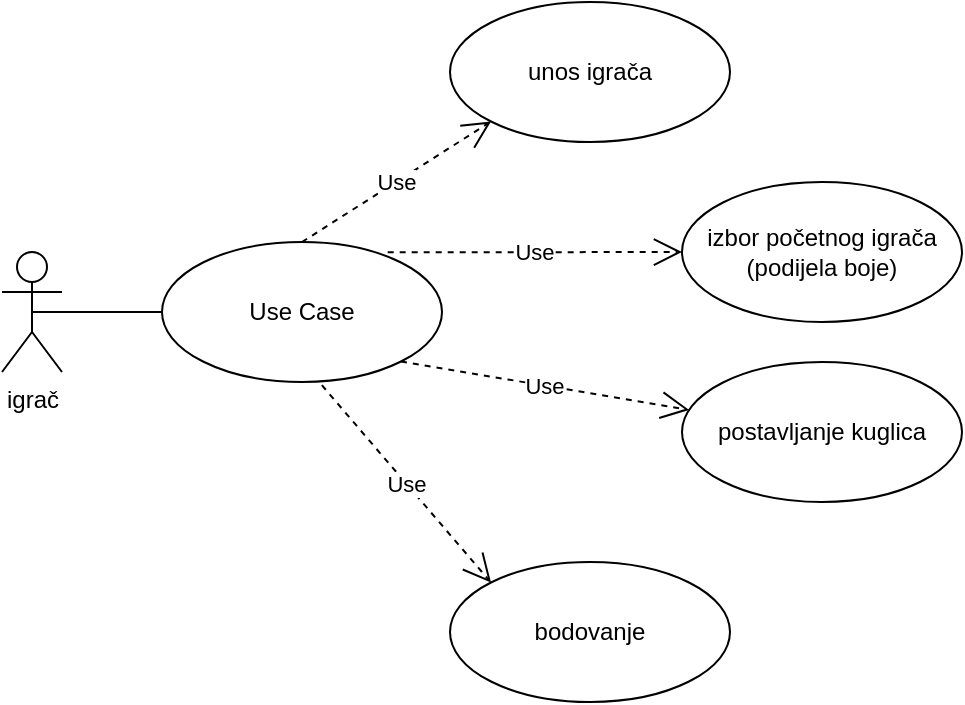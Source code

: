 <mxfile version="14.1.9" type="github" pages="3">
  <diagram id="Dv5o3WuPdHJ-4Mab7qom" name="UseCase:igranje connect 4">
    <mxGraphModel dx="1038" dy="585" grid="1" gridSize="10" guides="1" tooltips="1" connect="1" arrows="1" fold="1" page="1" pageScale="1" pageWidth="827" pageHeight="1169" math="0" shadow="0">
      <root>
        <mxCell id="0" />
        <mxCell id="1" parent="0" />
        <mxCell id="OXHmr7JrFFc4HPLkhsDo-1" value="igrač" style="shape=umlActor;verticalLabelPosition=bottom;verticalAlign=top;html=1;" vertex="1" parent="1">
          <mxGeometry x="50" y="185" width="30" height="60" as="geometry" />
        </mxCell>
        <mxCell id="OXHmr7JrFFc4HPLkhsDo-2" value="Use Case" style="ellipse;whiteSpace=wrap;html=1;" vertex="1" parent="1">
          <mxGeometry x="130" y="180" width="140" height="70" as="geometry" />
        </mxCell>
        <mxCell id="OXHmr7JrFFc4HPLkhsDo-6" value="" style="endArrow=none;html=1;entryX=0;entryY=0.5;entryDx=0;entryDy=0;exitX=0.5;exitY=0.5;exitDx=0;exitDy=0;exitPerimeter=0;" edge="1" parent="1" source="OXHmr7JrFFc4HPLkhsDo-1" target="OXHmr7JrFFc4HPLkhsDo-2">
          <mxGeometry width="50" height="50" relative="1" as="geometry">
            <mxPoint x="70" y="220" as="sourcePoint" />
            <mxPoint x="120" y="170" as="targetPoint" />
          </mxGeometry>
        </mxCell>
        <mxCell id="OXHmr7JrFFc4HPLkhsDo-7" value="unos igrača" style="ellipse;whiteSpace=wrap;html=1;" vertex="1" parent="1">
          <mxGeometry x="274" y="60" width="140" height="70" as="geometry" />
        </mxCell>
        <mxCell id="OXHmr7JrFFc4HPLkhsDo-9" value="izbor početnog igrača&lt;br&gt;(podijela boje)" style="ellipse;whiteSpace=wrap;html=1;" vertex="1" parent="1">
          <mxGeometry x="390" y="150" width="140" height="70" as="geometry" />
        </mxCell>
        <mxCell id="OXHmr7JrFFc4HPLkhsDo-10" value="postavljanje kuglica" style="ellipse;whiteSpace=wrap;html=1;" vertex="1" parent="1">
          <mxGeometry x="390" y="240" width="140" height="70" as="geometry" />
        </mxCell>
        <mxCell id="OXHmr7JrFFc4HPLkhsDo-11" value="bodovanje" style="ellipse;whiteSpace=wrap;html=1;" vertex="1" parent="1">
          <mxGeometry x="274" y="340" width="140" height="70" as="geometry" />
        </mxCell>
        <mxCell id="OXHmr7JrFFc4HPLkhsDo-17" value="Use" style="endArrow=open;endSize=12;dashed=1;html=1;exitX=0.5;exitY=0;exitDx=0;exitDy=0;entryX=0;entryY=1;entryDx=0;entryDy=0;" edge="1" parent="1" source="OXHmr7JrFFc4HPLkhsDo-2" target="OXHmr7JrFFc4HPLkhsDo-7">
          <mxGeometry width="160" relative="1" as="geometry">
            <mxPoint x="200" y="144.5" as="sourcePoint" />
            <mxPoint x="360" y="144.5" as="targetPoint" />
          </mxGeometry>
        </mxCell>
        <mxCell id="OXHmr7JrFFc4HPLkhsDo-19" value="Use" style="endArrow=open;endSize=12;dashed=1;html=1;exitX=0.806;exitY=0.074;exitDx=0;exitDy=0;exitPerimeter=0;entryX=0;entryY=0.5;entryDx=0;entryDy=0;" edge="1" parent="1" source="OXHmr7JrFFc4HPLkhsDo-2" target="OXHmr7JrFFc4HPLkhsDo-9">
          <mxGeometry width="160" relative="1" as="geometry">
            <mxPoint x="254" y="190" as="sourcePoint" />
            <mxPoint x="414" y="190" as="targetPoint" />
          </mxGeometry>
        </mxCell>
        <mxCell id="OXHmr7JrFFc4HPLkhsDo-20" value="Use" style="endArrow=open;endSize=12;dashed=1;html=1;exitX=0.571;exitY=1.023;exitDx=0;exitDy=0;exitPerimeter=0;entryX=0;entryY=0;entryDx=0;entryDy=0;" edge="1" parent="1" source="OXHmr7JrFFc4HPLkhsDo-2" target="OXHmr7JrFFc4HPLkhsDo-11">
          <mxGeometry width="160" relative="1" as="geometry">
            <mxPoint x="160" y="310" as="sourcePoint" />
            <mxPoint x="320" y="310" as="targetPoint" />
          </mxGeometry>
        </mxCell>
        <mxCell id="OXHmr7JrFFc4HPLkhsDo-21" value="Use" style="endArrow=open;endSize=12;dashed=1;html=1;exitX=1;exitY=1;exitDx=0;exitDy=0;" edge="1" parent="1" source="OXHmr7JrFFc4HPLkhsDo-2" target="OXHmr7JrFFc4HPLkhsDo-10">
          <mxGeometry width="160" relative="1" as="geometry">
            <mxPoint x="220" y="260" as="sourcePoint" />
            <mxPoint x="380" y="260" as="targetPoint" />
          </mxGeometry>
        </mxCell>
      </root>
    </mxGraphModel>
  </diagram>
  <diagram id="w79UpYeU1hFFh39leK5G" name="Activity: igranje connect 4">
    <mxGraphModel dx="1221" dy="688" grid="1" gridSize="10" guides="1" tooltips="1" connect="1" arrows="1" fold="1" page="1" pageScale="1" pageWidth="827" pageHeight="1169" math="0" shadow="0">
      <root>
        <mxCell id="wQ2KYIGQ5K3jvEPLGwNG-0" />
        <mxCell id="wQ2KYIGQ5K3jvEPLGwNG-1" parent="wQ2KYIGQ5K3jvEPLGwNG-0" />
        <mxCell id="qsF1L6x4BBJNtRPo1T-T-0" value="" style="ellipse;html=1;shape=startState;fillColor=#000000;strokeColor=#ff0000;" vertex="1" parent="wQ2KYIGQ5K3jvEPLGwNG-1">
          <mxGeometry x="200" y="40" width="30" height="30" as="geometry" />
        </mxCell>
        <mxCell id="qsF1L6x4BBJNtRPo1T-T-1" value="" style="edgeStyle=orthogonalEdgeStyle;html=1;verticalAlign=bottom;endArrow=open;endSize=8;strokeColor=#ff0000;" edge="1" source="qsF1L6x4BBJNtRPo1T-T-2" parent="wQ2KYIGQ5K3jvEPLGwNG-1">
          <mxGeometry relative="1" as="geometry">
            <mxPoint x="215" y="130" as="targetPoint" />
          </mxGeometry>
        </mxCell>
        <mxCell id="qsF1L6x4BBJNtRPo1T-T-3" value="" style="edgeStyle=orthogonalEdgeStyle;html=1;verticalAlign=bottom;endArrow=open;endSize=8;strokeColor=#ff0000;entryX=0.5;entryY=0;entryDx=0;entryDy=0;" edge="1" source="qsF1L6x4BBJNtRPo1T-T-2" parent="wQ2KYIGQ5K3jvEPLGwNG-1" target="hXWPoRYySfAi95ew-Ejw-9">
          <mxGeometry relative="1" as="geometry">
            <mxPoint x="215" y="200" as="targetPoint" />
          </mxGeometry>
        </mxCell>
        <mxCell id="hXWPoRYySfAi95ew-Ejw-5" value="podijela žetona" style="rounded=1;whiteSpace=wrap;html=1;arcSize=40;fontColor=#000000;fillColor=#ffffc0;strokeColor=#ff0000;" vertex="1" parent="wQ2KYIGQ5K3jvEPLGwNG-1">
          <mxGeometry x="155" y="220" width="120" height="40" as="geometry" />
        </mxCell>
        <mxCell id="hXWPoRYySfAi95ew-Ejw-6" value="" style="edgeStyle=orthogonalEdgeStyle;html=1;verticalAlign=bottom;endArrow=open;endSize=8;strokeColor=#ff0000;entryX=0.5;entryY=0;entryDx=0;entryDy=0;" edge="1" source="hXWPoRYySfAi95ew-Ejw-5" parent="wQ2KYIGQ5K3jvEPLGwNG-1" target="hXWPoRYySfAi95ew-Ejw-13">
          <mxGeometry relative="1" as="geometry">
            <mxPoint x="180" y="350" as="targetPoint" />
            <Array as="points" />
          </mxGeometry>
        </mxCell>
        <mxCell id="hXWPoRYySfAi95ew-Ejw-9" value="Izbor početnog igrača" style="rounded=1;whiteSpace=wrap;html=1;arcSize=40;fontColor=#000000;fillColor=#ffffc0;strokeColor=#ff0000;" vertex="1" parent="wQ2KYIGQ5K3jvEPLGwNG-1">
          <mxGeometry x="155" y="150" width="120" height="40" as="geometry" />
        </mxCell>
        <mxCell id="hXWPoRYySfAi95ew-Ejw-10" value="" style="edgeStyle=orthogonalEdgeStyle;html=1;verticalAlign=bottom;endArrow=open;endSize=8;strokeColor=#ff0000;entryX=0.5;entryY=0;entryDx=0;entryDy=0;" edge="1" source="hXWPoRYySfAi95ew-Ejw-9" parent="wQ2KYIGQ5K3jvEPLGwNG-1" target="hXWPoRYySfAi95ew-Ejw-5">
          <mxGeometry relative="1" as="geometry">
            <mxPoint x="410" y="350" as="targetPoint" />
          </mxGeometry>
        </mxCell>
        <mxCell id="hXWPoRYySfAi95ew-Ejw-13" value="ubacivanje žetona" style="rounded=1;whiteSpace=wrap;html=1;arcSize=40;fontColor=#000000;fillColor=#ffffc0;strokeColor=#ff0000;" vertex="1" parent="wQ2KYIGQ5K3jvEPLGwNG-1">
          <mxGeometry x="155" y="290" width="120" height="40" as="geometry" />
        </mxCell>
        <mxCell id="hXWPoRYySfAi95ew-Ejw-14" value="" style="edgeStyle=orthogonalEdgeStyle;html=1;verticalAlign=bottom;endArrow=open;endSize=8;strokeColor=#ff0000;entryX=0.5;entryY=0;entryDx=0;entryDy=0;" edge="1" source="hXWPoRYySfAi95ew-Ejw-13" parent="wQ2KYIGQ5K3jvEPLGwNG-1" target="hXWPoRYySfAi95ew-Ejw-30">
          <mxGeometry relative="1" as="geometry">
            <mxPoint x="215" y="370" as="targetPoint" />
          </mxGeometry>
        </mxCell>
        <mxCell id="qsF1L6x4BBJNtRPo1T-T-2" value="Unos igrača" style="rounded=1;whiteSpace=wrap;html=1;arcSize=40;fontColor=#000000;fillColor=#ffffc0;strokeColor=#ff0000;" vertex="1" parent="wQ2KYIGQ5K3jvEPLGwNG-1">
          <mxGeometry x="155" y="100" width="120" height="30" as="geometry" />
        </mxCell>
        <mxCell id="hXWPoRYySfAi95ew-Ejw-15" value="" style="edgeStyle=orthogonalEdgeStyle;html=1;verticalAlign=bottom;endArrow=open;endSize=8;strokeColor=#ff0000;" edge="1" parent="wQ2KYIGQ5K3jvEPLGwNG-1" source="qsF1L6x4BBJNtRPo1T-T-0" target="qsF1L6x4BBJNtRPo1T-T-2">
          <mxGeometry relative="1" as="geometry">
            <mxPoint x="215" y="130" as="targetPoint" />
            <mxPoint x="215" y="70" as="sourcePoint" />
          </mxGeometry>
        </mxCell>
        <mxCell id="hXWPoRYySfAi95ew-Ejw-28" value="" style="ellipse;html=1;shape=endState;fillColor=#000000;strokeColor=#ff0000;" vertex="1" parent="wQ2KYIGQ5K3jvEPLGwNG-1">
          <mxGeometry x="200" y="570" width="30" height="30" as="geometry" />
        </mxCell>
        <mxCell id="hXWPoRYySfAi95ew-Ejw-30" value="Provjera: jesu li sva 4 žetona poveznana" style="rhombus;whiteSpace=wrap;html=1;fillColor=#ffffc0;strokeColor=#ff0000;" vertex="1" parent="wQ2KYIGQ5K3jvEPLGwNG-1">
          <mxGeometry x="120" y="370" width="190" height="50" as="geometry" />
        </mxCell>
        <mxCell id="hXWPoRYySfAi95ew-Ejw-31" value="da" style="edgeStyle=orthogonalEdgeStyle;html=1;align=left;verticalAlign=bottom;endArrow=open;endSize=8;strokeColor=#ff0000;entryX=1;entryY=0.5;entryDx=0;entryDy=0;" edge="1" source="hXWPoRYySfAi95ew-Ejw-30" parent="wQ2KYIGQ5K3jvEPLGwNG-1" target="hXWPoRYySfAi95ew-Ejw-28">
          <mxGeometry x="-1" relative="1" as="geometry">
            <mxPoint x="360" y="390" as="targetPoint" />
            <Array as="points">
              <mxPoint x="340" y="395" />
              <mxPoint x="340" y="585" />
            </Array>
          </mxGeometry>
        </mxCell>
        <mxCell id="hXWPoRYySfAi95ew-Ejw-32" value="ne" style="edgeStyle=orthogonalEdgeStyle;html=1;align=left;verticalAlign=top;endArrow=open;endSize=8;strokeColor=#ff0000;entryX=0.5;entryY=0;entryDx=0;entryDy=0;" edge="1" source="hXWPoRYySfAi95ew-Ejw-30" parent="wQ2KYIGQ5K3jvEPLGwNG-1" target="hXWPoRYySfAi95ew-Ejw-34">
          <mxGeometry x="-1" relative="1" as="geometry">
            <mxPoint x="150" y="460" as="targetPoint" />
          </mxGeometry>
        </mxCell>
        <mxCell id="hXWPoRYySfAi95ew-Ejw-34" value="Ima li igrač još žetona?" style="rhombus;whiteSpace=wrap;html=1;fillColor=#ffffc0;strokeColor=#ff0000;" vertex="1" parent="wQ2KYIGQ5K3jvEPLGwNG-1">
          <mxGeometry x="135" y="460" width="160" height="40" as="geometry" />
        </mxCell>
        <mxCell id="hXWPoRYySfAi95ew-Ejw-35" value="da" style="edgeStyle=orthogonalEdgeStyle;html=1;align=left;verticalAlign=bottom;endArrow=open;endSize=8;strokeColor=#ff0000;entryX=1;entryY=0.5;entryDx=0;entryDy=0;" edge="1" source="hXWPoRYySfAi95ew-Ejw-34" parent="wQ2KYIGQ5K3jvEPLGwNG-1" target="hXWPoRYySfAi95ew-Ejw-13">
          <mxGeometry x="-1" relative="1" as="geometry">
            <mxPoint x="330" y="310" as="targetPoint" />
            <Array as="points">
              <mxPoint x="400" y="480" />
              <mxPoint x="400" y="310" />
            </Array>
          </mxGeometry>
        </mxCell>
        <mxCell id="hXWPoRYySfAi95ew-Ejw-36" value="ne" style="edgeStyle=orthogonalEdgeStyle;html=1;align=left;verticalAlign=top;endArrow=open;endSize=8;strokeColor=#ff0000;entryX=0.5;entryY=0;entryDx=0;entryDy=0;" edge="1" source="hXWPoRYySfAi95ew-Ejw-34" parent="wQ2KYIGQ5K3jvEPLGwNG-1" target="hXWPoRYySfAi95ew-Ejw-28">
          <mxGeometry x="-1" relative="1" as="geometry">
            <mxPoint x="220" y="560" as="targetPoint" />
          </mxGeometry>
        </mxCell>
      </root>
    </mxGraphModel>
  </diagram>
  <diagram id="3t8HidUZYK7G7I2xii8V" name="Activity: unos igrača">
    <mxGraphModel dx="1038" dy="585" grid="1" gridSize="10" guides="1" tooltips="1" connect="1" arrows="1" fold="1" page="1" pageScale="1" pageWidth="827" pageHeight="1169" math="0" shadow="0">
      <root>
        <mxCell id="mmzD2WWarZpLvol7dtI_-0" />
        <mxCell id="mmzD2WWarZpLvol7dtI_-1" parent="mmzD2WWarZpLvol7dtI_-0" />
        <mxCell id="mmzD2WWarZpLvol7dtI_-3" value="Sustav prikaže unos imena igrača 1 i igrača 2" style="rounded=1;whiteSpace=wrap;html=1;arcSize=40;fontColor=#000000;fillColor=#ffffc0;strokeColor=#ff0000;" vertex="1" parent="mmzD2WWarZpLvol7dtI_-1">
          <mxGeometry x="65" y="120" width="120" height="40" as="geometry" />
        </mxCell>
        <mxCell id="mmzD2WWarZpLvol7dtI_-4" value="" style="edgeStyle=orthogonalEdgeStyle;html=1;verticalAlign=bottom;endArrow=open;endSize=8;strokeColor=#ff0000;entryX=0.5;entryY=0;entryDx=0;entryDy=0;" edge="1" source="mmzD2WWarZpLvol7dtI_-3" parent="mmzD2WWarZpLvol7dtI_-1" target="mmzD2WWarZpLvol7dtI_-7">
          <mxGeometry relative="1" as="geometry">
            <mxPoint x="125" y="220" as="targetPoint" />
          </mxGeometry>
        </mxCell>
        <mxCell id="mmzD2WWarZpLvol7dtI_-5" value="" style="ellipse;html=1;shape=startState;fillColor=#000000;strokeColor=#ff0000;" vertex="1" parent="mmzD2WWarZpLvol7dtI_-1">
          <mxGeometry x="110" y="20" width="30" height="30" as="geometry" />
        </mxCell>
        <mxCell id="mmzD2WWarZpLvol7dtI_-6" value="" style="edgeStyle=orthogonalEdgeStyle;html=1;verticalAlign=bottom;endArrow=open;endSize=8;strokeColor=#ff0000;entryX=0.5;entryY=0;entryDx=0;entryDy=0;" edge="1" source="mmzD2WWarZpLvol7dtI_-5" parent="mmzD2WWarZpLvol7dtI_-1" target="mmzD2WWarZpLvol7dtI_-3">
          <mxGeometry relative="1" as="geometry">
            <mxPoint x="125" y="110" as="targetPoint" />
          </mxGeometry>
        </mxCell>
        <mxCell id="mmzD2WWarZpLvol7dtI_-7" value="Igrači unesu imena" style="rounded=1;whiteSpace=wrap;html=1;arcSize=40;fontColor=#000000;fillColor=#ffffc0;strokeColor=#ff0000;" vertex="1" parent="mmzD2WWarZpLvol7dtI_-1">
          <mxGeometry x="65" y="230" width="120" height="40" as="geometry" />
        </mxCell>
        <mxCell id="mmzD2WWarZpLvol7dtI_-8" value="" style="edgeStyle=orthogonalEdgeStyle;html=1;verticalAlign=bottom;endArrow=open;endSize=8;strokeColor=#ff0000;entryX=0.5;entryY=0;entryDx=0;entryDy=0;" edge="1" source="mmzD2WWarZpLvol7dtI_-7" parent="mmzD2WWarZpLvol7dtI_-1" target="mmzD2WWarZpLvol7dtI_-9">
          <mxGeometry relative="1" as="geometry">
            <mxPoint x="125" y="330" as="targetPoint" />
          </mxGeometry>
        </mxCell>
        <mxCell id="mmzD2WWarZpLvol7dtI_-9" value="Sustav provjeri valjanost imena" style="rounded=1;whiteSpace=wrap;html=1;arcSize=40;fontColor=#000000;fillColor=#ffffc0;strokeColor=#ff0000;" vertex="1" parent="mmzD2WWarZpLvol7dtI_-1">
          <mxGeometry x="65" y="340" width="120" height="40" as="geometry" />
        </mxCell>
        <mxCell id="mmzD2WWarZpLvol7dtI_-10" value="" style="edgeStyle=orthogonalEdgeStyle;html=1;verticalAlign=bottom;endArrow=open;endSize=8;strokeColor=#ff0000;entryX=0.5;entryY=0;entryDx=0;entryDy=0;" edge="1" source="mmzD2WWarZpLvol7dtI_-9" parent="mmzD2WWarZpLvol7dtI_-1" target="mmzD2WWarZpLvol7dtI_-11">
          <mxGeometry relative="1" as="geometry">
            <mxPoint x="125" y="440" as="targetPoint" />
          </mxGeometry>
        </mxCell>
        <mxCell id="mmzD2WWarZpLvol7dtI_-11" value="Valjana imena" style="rhombus;whiteSpace=wrap;html=1;fillColor=#ffffc0;strokeColor=#ff0000;" vertex="1" parent="mmzD2WWarZpLvol7dtI_-1">
          <mxGeometry x="85" y="460" width="80" height="40" as="geometry" />
        </mxCell>
        <mxCell id="mmzD2WWarZpLvol7dtI_-12" value="ne" style="edgeStyle=orthogonalEdgeStyle;html=1;align=left;verticalAlign=bottom;endArrow=open;endSize=8;strokeColor=#ff0000;entryX=1;entryY=0.5;entryDx=0;entryDy=0;" edge="1" source="mmzD2WWarZpLvol7dtI_-11" parent="mmzD2WWarZpLvol7dtI_-1" target="mmzD2WWarZpLvol7dtI_-3">
          <mxGeometry x="-1" relative="1" as="geometry">
            <mxPoint x="230" y="140" as="targetPoint" />
            <Array as="points">
              <mxPoint x="220" y="480" />
              <mxPoint x="220" y="140" />
            </Array>
          </mxGeometry>
        </mxCell>
        <mxCell id="mmzD2WWarZpLvol7dtI_-13" value="da" style="edgeStyle=orthogonalEdgeStyle;html=1;align=left;verticalAlign=top;endArrow=open;endSize=8;strokeColor=#ff0000;entryX=0.5;entryY=0;entryDx=0;entryDy=0;" edge="1" source="mmzD2WWarZpLvol7dtI_-11" parent="mmzD2WWarZpLvol7dtI_-1" target="mmzD2WWarZpLvol7dtI_-14">
          <mxGeometry x="-1" relative="1" as="geometry">
            <mxPoint x="120" y="560" as="targetPoint" />
          </mxGeometry>
        </mxCell>
        <mxCell id="mmzD2WWarZpLvol7dtI_-14" value="Sustav postavi igrače" style="rounded=1;whiteSpace=wrap;html=1;arcSize=40;fontColor=#000000;fillColor=#ffffc0;strokeColor=#ff0000;" vertex="1" parent="mmzD2WWarZpLvol7dtI_-1">
          <mxGeometry x="65" y="570" width="120" height="40" as="geometry" />
        </mxCell>
        <mxCell id="mmzD2WWarZpLvol7dtI_-15" value="" style="edgeStyle=orthogonalEdgeStyle;html=1;verticalAlign=bottom;endArrow=open;endSize=8;strokeColor=#ff0000;entryX=0.5;entryY=0;entryDx=0;entryDy=0;" edge="1" source="mmzD2WWarZpLvol7dtI_-14" parent="mmzD2WWarZpLvol7dtI_-1" target="mmzD2WWarZpLvol7dtI_-16">
          <mxGeometry relative="1" as="geometry">
            <mxPoint x="120" y="670" as="targetPoint" />
          </mxGeometry>
        </mxCell>
        <mxCell id="mmzD2WWarZpLvol7dtI_-16" value="" style="ellipse;html=1;shape=endState;fillColor=#000000;strokeColor=#ff0000;" vertex="1" parent="mmzD2WWarZpLvol7dtI_-1">
          <mxGeometry x="110" y="670" width="30" height="30" as="geometry" />
        </mxCell>
      </root>
    </mxGraphModel>
  </diagram>
</mxfile>
